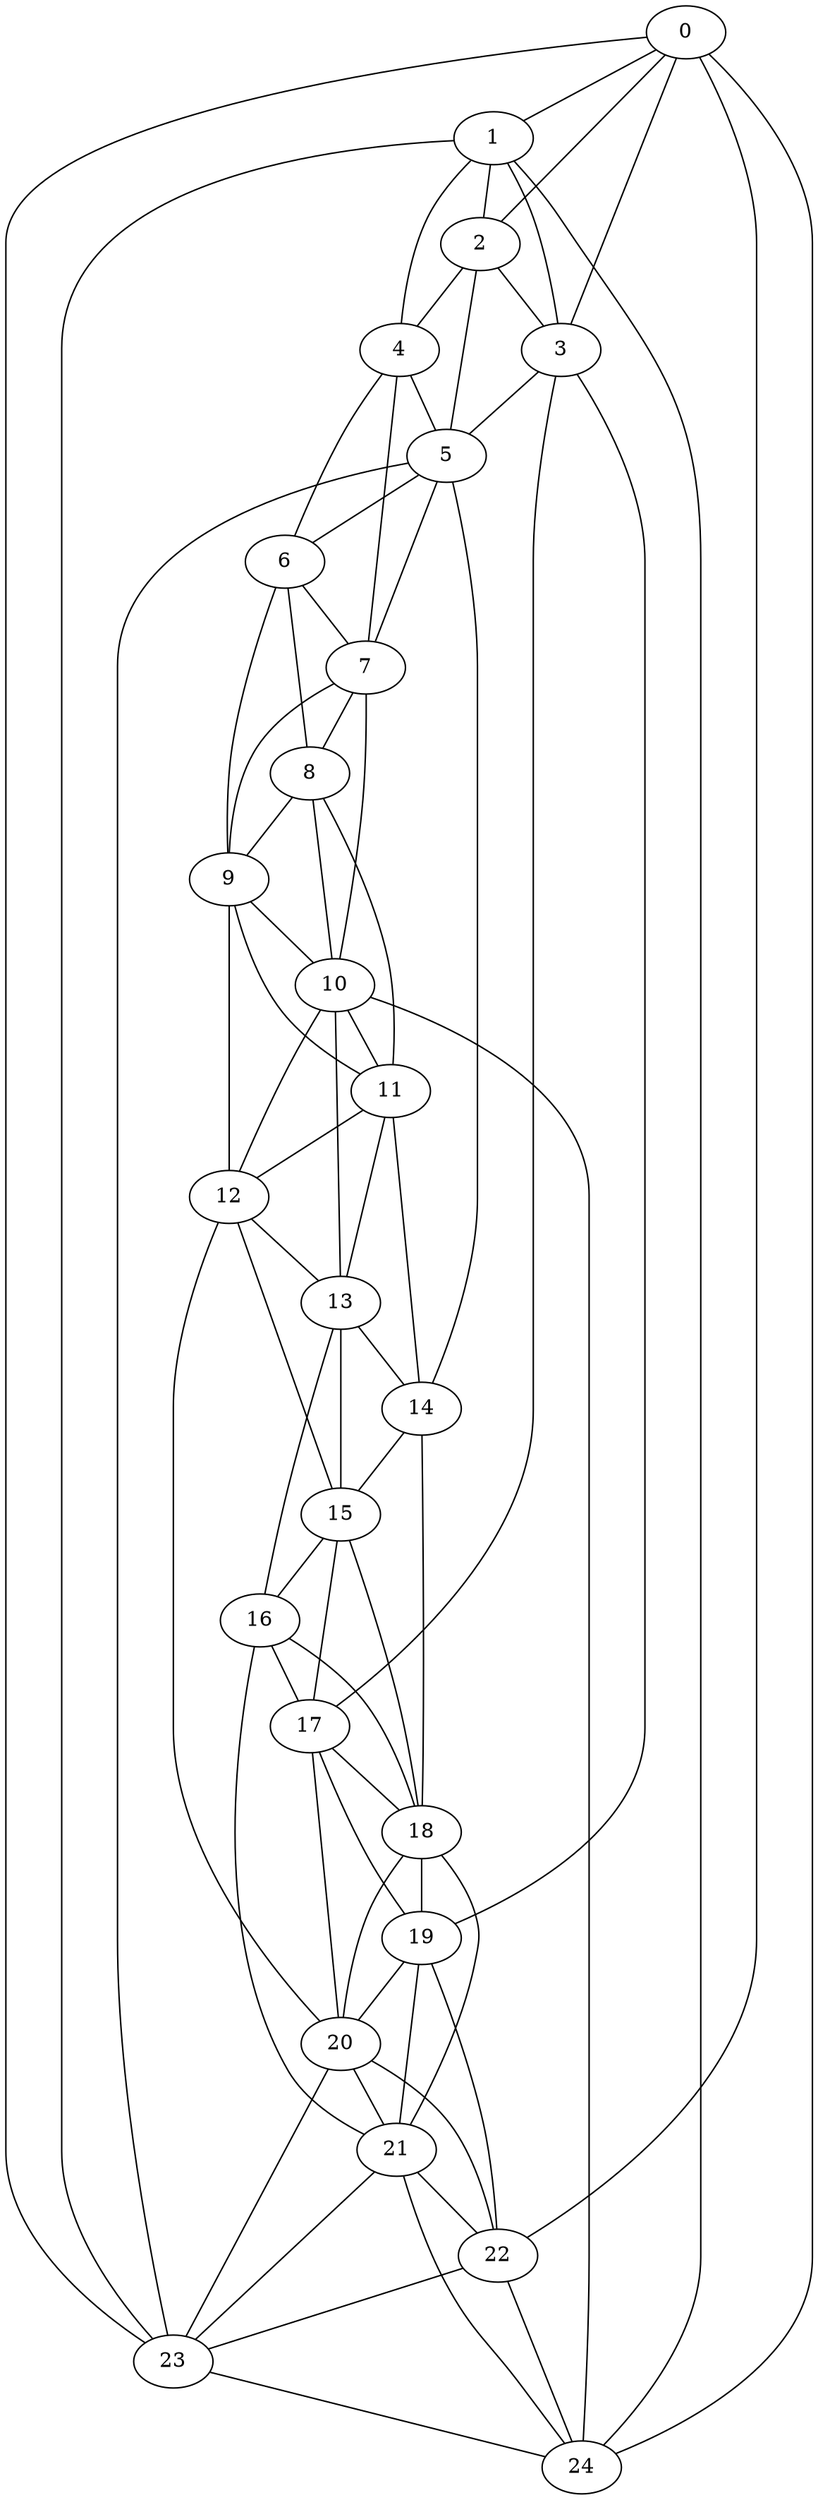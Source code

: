 strict graph "watts_strogatz_graph(25,6,0.1)" {
0;
1;
2;
3;
4;
5;
6;
7;
8;
9;
10;
11;
12;
13;
14;
15;
16;
17;
18;
19;
20;
21;
22;
23;
24;
0 -- 1  [is_available=True, prob="1.0"];
0 -- 2  [is_available=True, prob="0.419530021763"];
0 -- 3  [is_available=True, prob="0.306750492643"];
0 -- 22  [is_available=True, prob="0.209621921809"];
0 -- 23  [is_available=True, prob="0.0460698977934"];
0 -- 24  [is_available=True, prob="1.0"];
1 -- 2  [is_available=True, prob="0.600145540159"];
1 -- 3  [is_available=True, prob="0.517371412467"];
1 -- 4  [is_available=True, prob="1.0"];
1 -- 23  [is_available=True, prob="0.406055878022"];
1 -- 24  [is_available=True, prob="1.0"];
2 -- 3  [is_available=True, prob="1.0"];
2 -- 4  [is_available=True, prob="1.0"];
2 -- 5  [is_available=True, prob="0.924611411429"];
3 -- 5  [is_available=True, prob="0.951809753896"];
3 -- 17  [is_available=True, prob="1.0"];
3 -- 19  [is_available=True, prob="0.615462449186"];
4 -- 5  [is_available=True, prob="0.917312985451"];
4 -- 6  [is_available=True, prob="0.229550293227"];
4 -- 7  [is_available=True, prob="1.0"];
5 -- 6  [is_available=True, prob="0.0906345622041"];
5 -- 7  [is_available=True, prob="0.362189304236"];
5 -- 14  [is_available=True, prob="0.0782831917246"];
5 -- 23  [is_available=True, prob="0.490644721979"];
6 -- 7  [is_available=True, prob="1.0"];
6 -- 8  [is_available=True, prob="0.950657601847"];
6 -- 9  [is_available=True, prob="1.0"];
7 -- 8  [is_available=True, prob="0.588195523148"];
7 -- 9  [is_available=True, prob="0.711036983534"];
7 -- 10  [is_available=True, prob="0.354387931676"];
8 -- 9  [is_available=True, prob="0.9974830422"];
8 -- 10  [is_available=True, prob="0.897302015286"];
8 -- 11  [is_available=True, prob="1.0"];
9 -- 10  [is_available=True, prob="0.691375998453"];
9 -- 11  [is_available=True, prob="1.0"];
9 -- 12  [is_available=True, prob="0.0999799646385"];
10 -- 11  [is_available=True, prob="0.954971029858"];
10 -- 12  [is_available=True, prob="0.339044211674"];
10 -- 13  [is_available=True, prob="0.70220650014"];
10 -- 24  [is_available=True, prob="0.293665912378"];
11 -- 12  [is_available=True, prob="1.0"];
11 -- 13  [is_available=True, prob="1.0"];
11 -- 14  [is_available=True, prob="0.266825525219"];
12 -- 13  [is_available=True, prob="1.0"];
12 -- 15  [is_available=True, prob="1.0"];
12 -- 20  [is_available=True, prob="0.459323211047"];
13 -- 14  [is_available=True, prob="0.00303444097386"];
13 -- 15  [is_available=True, prob="0.0859207189418"];
13 -- 16  [is_available=True, prob="0.370664439512"];
14 -- 15  [is_available=True, prob="0.122776304638"];
14 -- 18  [is_available=True, prob="0.0720223846484"];
15 -- 16  [is_available=True, prob="0.154674475684"];
15 -- 17  [is_available=True, prob="1.0"];
15 -- 18  [is_available=True, prob="0.717980829074"];
16 -- 17  [is_available=True, prob="0.282247375138"];
16 -- 18  [is_available=True, prob="0.80161656182"];
16 -- 21  [is_available=True, prob="0.476297390268"];
17 -- 18  [is_available=True, prob="0.227312430496"];
17 -- 19  [is_available=True, prob="0.675386214677"];
17 -- 20  [is_available=True, prob="1.0"];
18 -- 19  [is_available=True, prob="0.307556021247"];
18 -- 20  [is_available=True, prob="1.0"];
18 -- 21  [is_available=True, prob="1.0"];
19 -- 20  [is_available=True, prob="0.513601838178"];
19 -- 21  [is_available=True, prob="1.0"];
19 -- 22  [is_available=True, prob="1.0"];
20 -- 21  [is_available=True, prob="0.278514692256"];
20 -- 22  [is_available=True, prob="0.284209031888"];
20 -- 23  [is_available=True, prob="1.0"];
21 -- 22  [is_available=True, prob="0.098225545351"];
21 -- 23  [is_available=True, prob="0.229900268384"];
21 -- 24  [is_available=True, prob="0.252613050425"];
22 -- 23  [is_available=True, prob="0.248327915854"];
22 -- 24  [is_available=True, prob="0.181446748506"];
23 -- 24  [is_available=True, prob="0.152517412597"];
}
